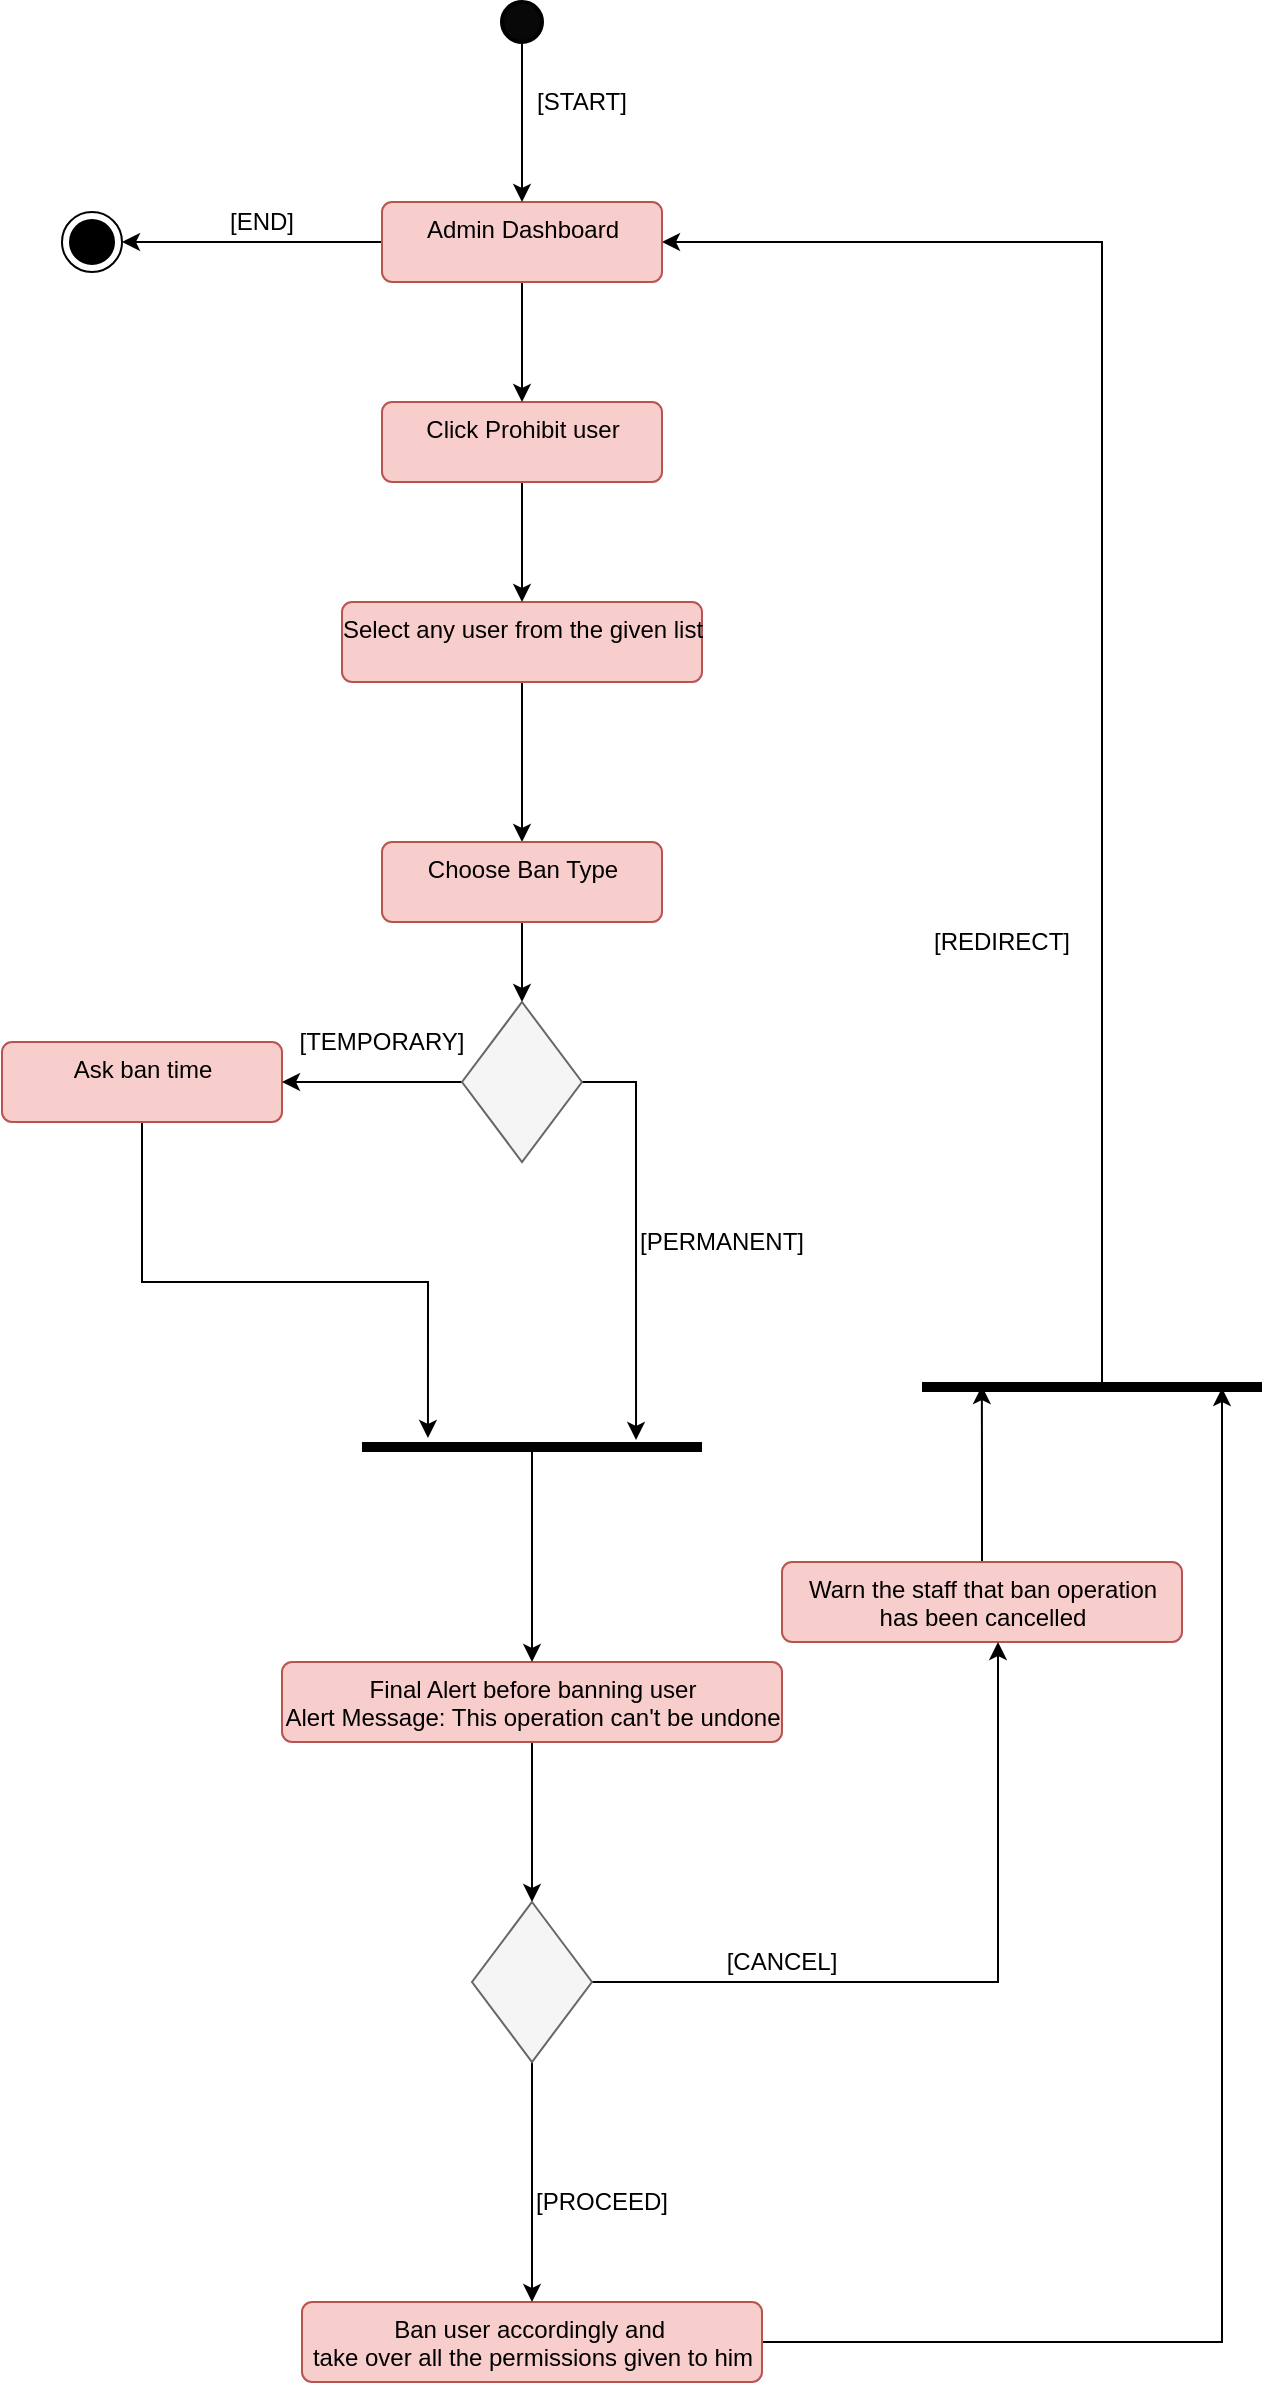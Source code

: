 <mxfile version="14.1.8" type="device"><diagram id="7U_aZ1mOgdfY3wx8U6CZ" name="Page-1"><mxGraphModel dx="1217" dy="-337" grid="1" gridSize="10" guides="1" tooltips="1" connect="1" arrows="1" fold="1" page="1" pageScale="1" pageWidth="850" pageHeight="1100" math="0" shadow="0"><root><mxCell id="0"/><mxCell id="1" parent="0"/><mxCell id="iMM6wUSAMxnBD1KDSe_5-54" style="edgeStyle=orthogonalEdgeStyle;rounded=0;orthogonalLoop=1;jettySize=auto;html=1;entryX=-0.4;entryY=0.806;entryDx=0;entryDy=0;entryPerimeter=0;exitX=0.5;exitY=1;exitDx=0;exitDy=0;" parent="1" source="iMM6wUSAMxnBD1KDSe_5-2" target="iMM6wUSAMxnBD1KDSe_5-14" edge="1"><mxGeometry relative="1" as="geometry"/></mxCell><mxCell id="iMM6wUSAMxnBD1KDSe_5-2" value="Ask ban time" style="html=1;align=center;verticalAlign=top;rounded=1;absoluteArcSize=1;arcSize=10;dashed=0;fillColor=#f8cecc;strokeColor=#b85450;" parent="1" vertex="1"><mxGeometry x="690" y="2080" width="140" height="40" as="geometry"/></mxCell><mxCell id="iMM6wUSAMxnBD1KDSe_5-63" style="edgeStyle=orthogonalEdgeStyle;rounded=0;orthogonalLoop=1;jettySize=auto;html=1;entryX=0.4;entryY=0.824;entryDx=0;entryDy=0;entryPerimeter=0;" parent="1" source="iMM6wUSAMxnBD1KDSe_5-7" target="iMM6wUSAMxnBD1KDSe_5-13" edge="1"><mxGeometry relative="1" as="geometry"/></mxCell><mxCell id="iMM6wUSAMxnBD1KDSe_5-7" value="Warn the staff that ban operation &lt;br&gt;has been cancelled&lt;br&gt;" style="html=1;align=center;verticalAlign=top;rounded=1;absoluteArcSize=1;arcSize=10;dashed=0;fillColor=#f8cecc;strokeColor=#b85450;" parent="1" vertex="1"><mxGeometry x="1080" y="2340" width="200" height="40" as="geometry"/></mxCell><mxCell id="iMM6wUSAMxnBD1KDSe_5-58" value="" style="edgeStyle=orthogonalEdgeStyle;rounded=0;orthogonalLoop=1;jettySize=auto;html=1;" parent="1" source="iMM6wUSAMxnBD1KDSe_5-8" target="iMM6wUSAMxnBD1KDSe_5-40" edge="1"><mxGeometry relative="1" as="geometry"/></mxCell><mxCell id="iMM6wUSAMxnBD1KDSe_5-8" value="Final Alert before banning user&lt;br&gt;Alert Message: This operation can't be undone" style="html=1;align=center;verticalAlign=top;rounded=1;absoluteArcSize=1;arcSize=10;dashed=0;fillColor=#f8cecc;strokeColor=#b85450;" parent="1" vertex="1"><mxGeometry x="830" y="2390" width="250" height="40" as="geometry"/></mxCell><mxCell id="iMM6wUSAMxnBD1KDSe_5-50" value="" style="edgeStyle=orthogonalEdgeStyle;rounded=0;orthogonalLoop=1;jettySize=auto;html=1;" parent="1" source="iMM6wUSAMxnBD1KDSe_5-11" target="iMM6wUSAMxnBD1KDSe_5-22" edge="1"><mxGeometry relative="1" as="geometry"/></mxCell><mxCell id="iMM6wUSAMxnBD1KDSe_5-11" value="Select any user from the given list" style="html=1;align=center;verticalAlign=top;rounded=1;absoluteArcSize=1;arcSize=10;dashed=0;fillColor=#f8cecc;strokeColor=#b85450;" parent="1" vertex="1"><mxGeometry x="860" y="1860" width="180" height="40" as="geometry"/></mxCell><mxCell id="iMM6wUSAMxnBD1KDSe_5-64" style="edgeStyle=orthogonalEdgeStyle;rounded=0;orthogonalLoop=1;jettySize=auto;html=1;entryX=1;entryY=0.5;entryDx=0;entryDy=0;" parent="1" source="iMM6wUSAMxnBD1KDSe_5-13" target="iMM6wUSAMxnBD1KDSe_5-19" edge="1"><mxGeometry relative="1" as="geometry"><Array as="points"><mxPoint x="1240" y="1680"/></Array></mxGeometry></mxCell><mxCell id="iMM6wUSAMxnBD1KDSe_5-13" value="" style="html=1;points=[];perimeter=orthogonalPerimeter;fillColor=#000000;strokeColor=none;direction=south;" parent="1" vertex="1"><mxGeometry x="1150" y="2250" width="170" height="5" as="geometry"/></mxCell><mxCell id="iMM6wUSAMxnBD1KDSe_5-57" value="" style="edgeStyle=orthogonalEdgeStyle;rounded=0;orthogonalLoop=1;jettySize=auto;html=1;" parent="1" source="iMM6wUSAMxnBD1KDSe_5-14" target="iMM6wUSAMxnBD1KDSe_5-8" edge="1"><mxGeometry relative="1" as="geometry"/></mxCell><mxCell id="iMM6wUSAMxnBD1KDSe_5-14" value="" style="html=1;points=[];perimeter=orthogonalPerimeter;fillColor=#000000;strokeColor=none;direction=south;" parent="1" vertex="1"><mxGeometry x="870" y="2280" width="170" height="5" as="geometry"/></mxCell><mxCell id="iMM6wUSAMxnBD1KDSe_5-46" value="" style="edgeStyle=orthogonalEdgeStyle;rounded=0;orthogonalLoop=1;jettySize=auto;html=1;" parent="1" source="iMM6wUSAMxnBD1KDSe_5-18" target="iMM6wUSAMxnBD1KDSe_5-11" edge="1"><mxGeometry relative="1" as="geometry"/></mxCell><mxCell id="iMM6wUSAMxnBD1KDSe_5-18" value="Click Prohibit user" style="html=1;align=center;verticalAlign=top;rounded=1;absoluteArcSize=1;arcSize=10;dashed=0;fillColor=#f8cecc;strokeColor=#b85450;" parent="1" vertex="1"><mxGeometry x="880" y="1760" width="140" height="40" as="geometry"/></mxCell><mxCell id="iMM6wUSAMxnBD1KDSe_5-45" value="" style="edgeStyle=orthogonalEdgeStyle;rounded=0;orthogonalLoop=1;jettySize=auto;html=1;" parent="1" source="iMM6wUSAMxnBD1KDSe_5-19" target="iMM6wUSAMxnBD1KDSe_5-18" edge="1"><mxGeometry relative="1" as="geometry"/></mxCell><mxCell id="iMM6wUSAMxnBD1KDSe_5-65" style="edgeStyle=orthogonalEdgeStyle;rounded=0;orthogonalLoop=1;jettySize=auto;html=1;" parent="1" source="iMM6wUSAMxnBD1KDSe_5-19" target="iMM6wUSAMxnBD1KDSe_5-42" edge="1"><mxGeometry relative="1" as="geometry"/></mxCell><mxCell id="iMM6wUSAMxnBD1KDSe_5-19" value="Admin Dashboard" style="html=1;align=center;verticalAlign=top;rounded=1;absoluteArcSize=1;arcSize=10;dashed=0;fillColor=#f8cecc;strokeColor=#b85450;" parent="1" vertex="1"><mxGeometry x="880" y="1660" width="140" height="40" as="geometry"/></mxCell><mxCell id="iMM6wUSAMxnBD1KDSe_5-61" style="edgeStyle=orthogonalEdgeStyle;rounded=0;orthogonalLoop=1;jettySize=auto;html=1;" parent="1" source="iMM6wUSAMxnBD1KDSe_5-20" edge="1"><mxGeometry relative="1" as="geometry"><mxPoint x="1300" y="2253" as="targetPoint"/><Array as="points"><mxPoint x="1300" y="2730"/><mxPoint x="1300" y="2253"/></Array></mxGeometry></mxCell><mxCell id="iMM6wUSAMxnBD1KDSe_5-20" value="Ban user accordingly and&amp;nbsp;&lt;br&gt;take over all the permissions given to him" style="html=1;align=center;verticalAlign=top;rounded=1;absoluteArcSize=1;arcSize=10;dashed=0;fillColor=#f8cecc;strokeColor=#b85450;" parent="1" vertex="1"><mxGeometry x="840" y="2710" width="230" height="40" as="geometry"/></mxCell><mxCell id="iMM6wUSAMxnBD1KDSe_5-51" value="" style="edgeStyle=orthogonalEdgeStyle;rounded=0;orthogonalLoop=1;jettySize=auto;html=1;" parent="1" source="iMM6wUSAMxnBD1KDSe_5-22" target="iMM6wUSAMxnBD1KDSe_5-41" edge="1"><mxGeometry relative="1" as="geometry"/></mxCell><mxCell id="iMM6wUSAMxnBD1KDSe_5-22" value="Choose Ban Type&lt;br&gt;" style="html=1;align=center;verticalAlign=top;rounded=1;absoluteArcSize=1;arcSize=10;dashed=0;fillColor=#f8cecc;strokeColor=#b85450;" parent="1" vertex="1"><mxGeometry x="880" y="1980" width="140" height="40" as="geometry"/></mxCell><mxCell id="iMM6wUSAMxnBD1KDSe_5-59" style="edgeStyle=orthogonalEdgeStyle;rounded=0;orthogonalLoop=1;jettySize=auto;html=1;entryX=0.5;entryY=0;entryDx=0;entryDy=0;" parent="1" source="iMM6wUSAMxnBD1KDSe_5-40" target="iMM6wUSAMxnBD1KDSe_5-20" edge="1"><mxGeometry relative="1" as="geometry"/></mxCell><mxCell id="iMM6wUSAMxnBD1KDSe_5-60" style="edgeStyle=orthogonalEdgeStyle;rounded=0;orthogonalLoop=1;jettySize=auto;html=1;" parent="1" source="iMM6wUSAMxnBD1KDSe_5-40" edge="1"><mxGeometry relative="1" as="geometry"><mxPoint x="1188" y="2380" as="targetPoint"/><Array as="points"><mxPoint x="1188" y="2550"/></Array></mxGeometry></mxCell><mxCell id="iMM6wUSAMxnBD1KDSe_5-40" value="" style="rhombus;whiteSpace=wrap;html=1;fillColor=#f5f5f5;strokeColor=#666666;fontColor=#333333;" parent="1" vertex="1"><mxGeometry x="925" y="2510" width="60" height="80" as="geometry"/></mxCell><mxCell id="iMM6wUSAMxnBD1KDSe_5-52" value="" style="edgeStyle=orthogonalEdgeStyle;rounded=0;orthogonalLoop=1;jettySize=auto;html=1;entryX=-0.2;entryY=0.194;entryDx=0;entryDy=0;entryPerimeter=0;exitX=1;exitY=0.5;exitDx=0;exitDy=0;" parent="1" source="iMM6wUSAMxnBD1KDSe_5-41" target="iMM6wUSAMxnBD1KDSe_5-14" edge="1"><mxGeometry relative="1" as="geometry"><mxPoint x="1090" y="2100" as="targetPoint"/></mxGeometry></mxCell><mxCell id="iMM6wUSAMxnBD1KDSe_5-53" value="" style="edgeStyle=orthogonalEdgeStyle;rounded=0;orthogonalLoop=1;jettySize=auto;html=1;" parent="1" source="iMM6wUSAMxnBD1KDSe_5-41" target="iMM6wUSAMxnBD1KDSe_5-2" edge="1"><mxGeometry relative="1" as="geometry"/></mxCell><mxCell id="iMM6wUSAMxnBD1KDSe_5-41" value="" style="rhombus;whiteSpace=wrap;html=1;fillColor=#f5f5f5;strokeColor=#666666;fontColor=#333333;" parent="1" vertex="1"><mxGeometry x="920" y="2060" width="60" height="80" as="geometry"/></mxCell><mxCell id="iMM6wUSAMxnBD1KDSe_5-42" value="" style="ellipse;html=1;shape=endState;fillColor=#000000;strokeColor=#000000;" parent="1" vertex="1"><mxGeometry x="720" y="1665" width="30" height="30" as="geometry"/></mxCell><mxCell id="iMM6wUSAMxnBD1KDSe_5-49" value="" style="edgeStyle=orthogonalEdgeStyle;rounded=0;orthogonalLoop=1;jettySize=auto;html=1;" parent="1" source="iMM6wUSAMxnBD1KDSe_5-48" target="iMM6wUSAMxnBD1KDSe_5-19" edge="1"><mxGeometry relative="1" as="geometry"/></mxCell><mxCell id="iMM6wUSAMxnBD1KDSe_5-48" value="" style="strokeWidth=2;html=1;shape=mxgraph.flowchart.start_1;whiteSpace=wrap;fillColor=#080808;direction=south;" parent="1" vertex="1"><mxGeometry x="940" y="1560" width="20" height="20" as="geometry"/></mxCell><mxCell id="iMM6wUSAMxnBD1KDSe_5-66" value="[PERMANENT]" style="text;html=1;strokeColor=none;fillColor=none;align=center;verticalAlign=middle;whiteSpace=wrap;rounded=0;" parent="1" vertex="1"><mxGeometry x="1030" y="2170" width="40" height="20" as="geometry"/></mxCell><mxCell id="iMM6wUSAMxnBD1KDSe_5-68" value="[TEMPORARY]" style="text;html=1;strokeColor=none;fillColor=none;align=center;verticalAlign=middle;whiteSpace=wrap;rounded=0;" parent="1" vertex="1"><mxGeometry x="860" y="2070" width="40" height="20" as="geometry"/></mxCell><mxCell id="iMM6wUSAMxnBD1KDSe_5-71" value="[CANCEL]" style="text;html=1;strokeColor=none;fillColor=none;align=center;verticalAlign=middle;whiteSpace=wrap;rounded=0;" parent="1" vertex="1"><mxGeometry x="1060" y="2530" width="40" height="20" as="geometry"/></mxCell><mxCell id="iMM6wUSAMxnBD1KDSe_5-72" value="[PROCEED]" style="text;html=1;strokeColor=none;fillColor=none;align=center;verticalAlign=middle;whiteSpace=wrap;rounded=0;" parent="1" vertex="1"><mxGeometry x="970" y="2650" width="40" height="20" as="geometry"/></mxCell><mxCell id="iMM6wUSAMxnBD1KDSe_5-74" value="[REDIRECT]" style="text;html=1;strokeColor=none;fillColor=none;align=center;verticalAlign=middle;whiteSpace=wrap;rounded=0;" parent="1" vertex="1"><mxGeometry x="1170" y="2020" width="40" height="20" as="geometry"/></mxCell><mxCell id="BLxzfk6-zHm_zIxXIY7B-1" value="[START]" style="text;html=1;strokeColor=none;fillColor=none;align=center;verticalAlign=middle;whiteSpace=wrap;rounded=0;" parent="1" vertex="1"><mxGeometry x="960" y="1600" width="40" height="20" as="geometry"/></mxCell><mxCell id="BLxzfk6-zHm_zIxXIY7B-2" value="[END]" style="text;html=1;strokeColor=none;fillColor=none;align=center;verticalAlign=middle;whiteSpace=wrap;rounded=0;" parent="1" vertex="1"><mxGeometry x="800" y="1660" width="40" height="20" as="geometry"/></mxCell></root></mxGraphModel></diagram></mxfile>